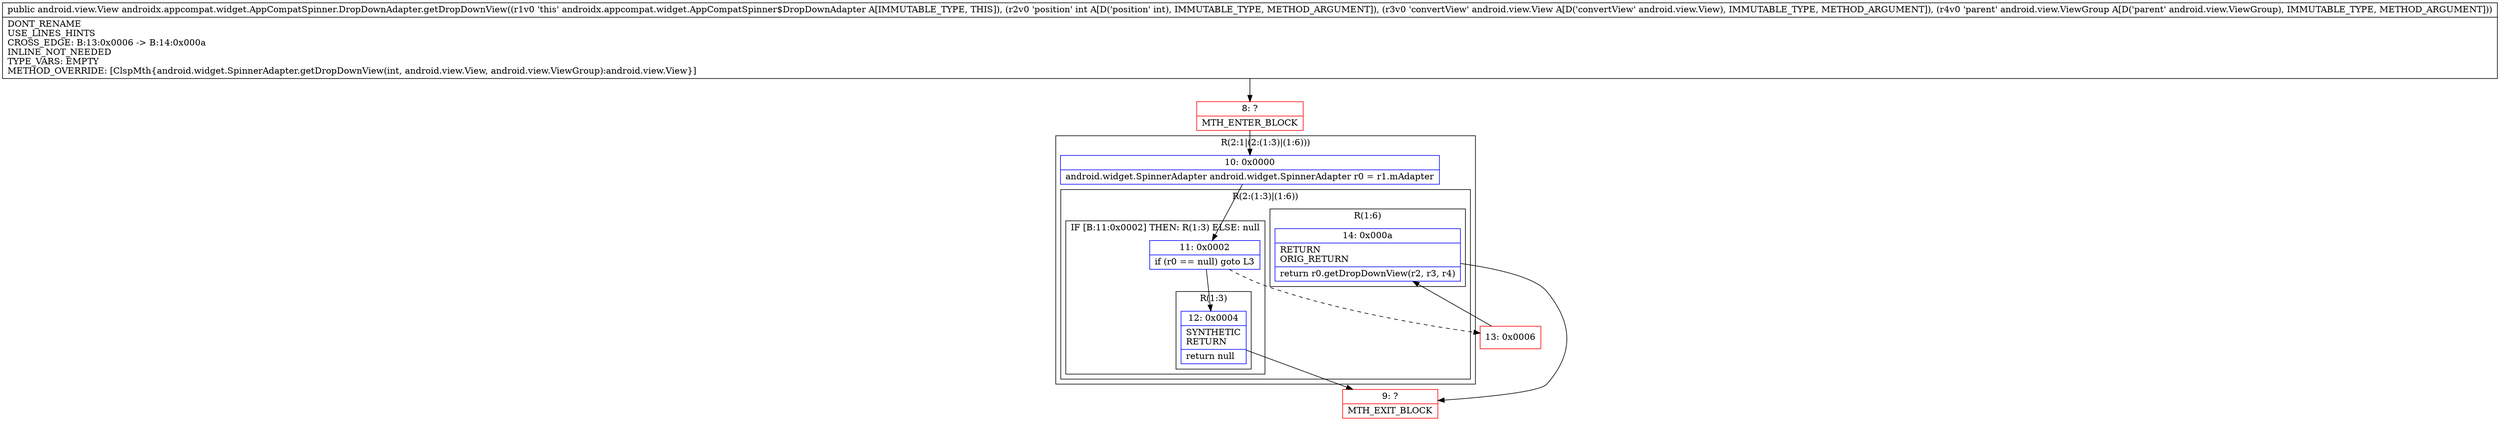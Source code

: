 digraph "CFG forandroidx.appcompat.widget.AppCompatSpinner.DropDownAdapter.getDropDownView(ILandroid\/view\/View;Landroid\/view\/ViewGroup;)Landroid\/view\/View;" {
subgraph cluster_Region_366241907 {
label = "R(2:1|(2:(1:3)|(1:6)))";
node [shape=record,color=blue];
Node_10 [shape=record,label="{10\:\ 0x0000|android.widget.SpinnerAdapter android.widget.SpinnerAdapter r0 = r1.mAdapter\l}"];
subgraph cluster_Region_849711954 {
label = "R(2:(1:3)|(1:6))";
node [shape=record,color=blue];
subgraph cluster_IfRegion_1085424468 {
label = "IF [B:11:0x0002] THEN: R(1:3) ELSE: null";
node [shape=record,color=blue];
Node_11 [shape=record,label="{11\:\ 0x0002|if (r0 == null) goto L3\l}"];
subgraph cluster_Region_254378203 {
label = "R(1:3)";
node [shape=record,color=blue];
Node_12 [shape=record,label="{12\:\ 0x0004|SYNTHETIC\lRETURN\l|return null\l}"];
}
}
subgraph cluster_Region_1777985790 {
label = "R(1:6)";
node [shape=record,color=blue];
Node_14 [shape=record,label="{14\:\ 0x000a|RETURN\lORIG_RETURN\l|return r0.getDropDownView(r2, r3, r4)\l}"];
}
}
}
Node_8 [shape=record,color=red,label="{8\:\ ?|MTH_ENTER_BLOCK\l}"];
Node_9 [shape=record,color=red,label="{9\:\ ?|MTH_EXIT_BLOCK\l}"];
Node_13 [shape=record,color=red,label="{13\:\ 0x0006}"];
MethodNode[shape=record,label="{public android.view.View androidx.appcompat.widget.AppCompatSpinner.DropDownAdapter.getDropDownView((r1v0 'this' androidx.appcompat.widget.AppCompatSpinner$DropDownAdapter A[IMMUTABLE_TYPE, THIS]), (r2v0 'position' int A[D('position' int), IMMUTABLE_TYPE, METHOD_ARGUMENT]), (r3v0 'convertView' android.view.View A[D('convertView' android.view.View), IMMUTABLE_TYPE, METHOD_ARGUMENT]), (r4v0 'parent' android.view.ViewGroup A[D('parent' android.view.ViewGroup), IMMUTABLE_TYPE, METHOD_ARGUMENT]))  | DONT_RENAME\lUSE_LINES_HINTS\lCROSS_EDGE: B:13:0x0006 \-\> B:14:0x000a\lINLINE_NOT_NEEDED\lTYPE_VARS: EMPTY\lMETHOD_OVERRIDE: [ClspMth\{android.widget.SpinnerAdapter.getDropDownView(int, android.view.View, android.view.ViewGroup):android.view.View\}]\l}"];
MethodNode -> Node_8;Node_10 -> Node_11;
Node_11 -> Node_12;
Node_11 -> Node_13[style=dashed];
Node_12 -> Node_9;
Node_14 -> Node_9;
Node_8 -> Node_10;
Node_13 -> Node_14;
}

